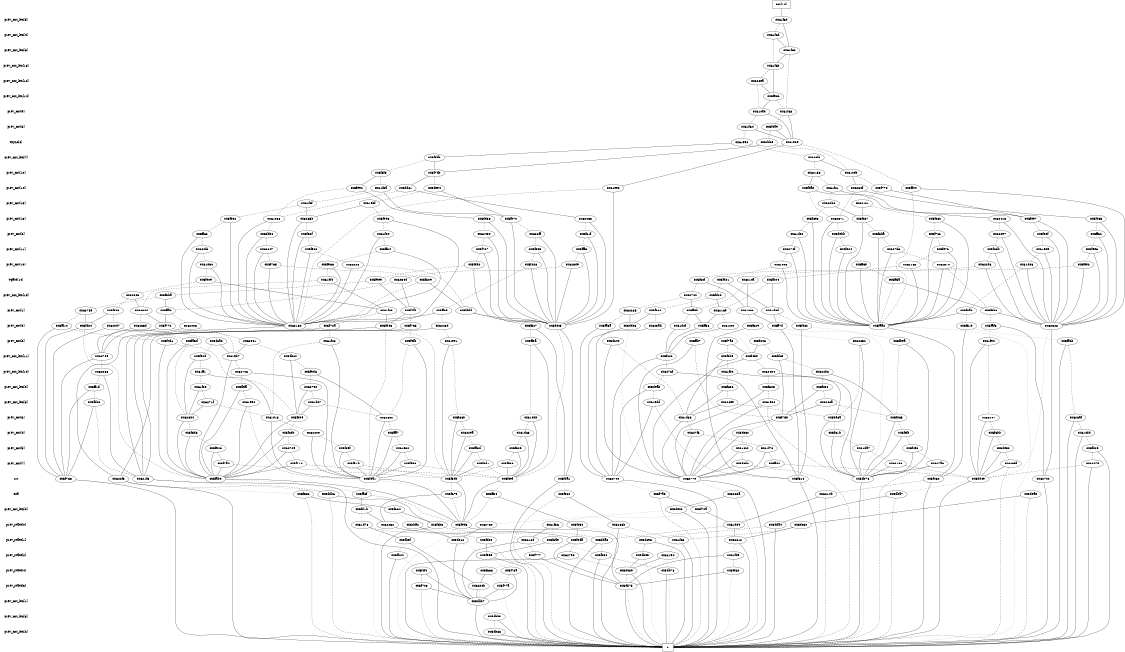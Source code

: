 digraph "DD" {
size = "7.5,10"
center = true;
edge [dir = none];
{ node [shape = plaintext];
  edge [style = invis];
  "CONST NODES" [style = invis];
" prev_cnt_len[5] " -> " prev_cnt_len[4] " -> " prev_cnt_len[6] " -> " prev_cnt_len[13] " -> " prev_cnt_len[12] " -> " prev_cnt_len[14] " -> " prev_cnt[9] " -> " prev_cnt[8] " -> " Tsync[0] " -> " prev_cnt_len[7] " -> " prev_cnt[12] " -> " prev_cnt[14] " -> " prev_cnt[15] " -> " prev_cnt[13] " -> " prev_cnt[6] " -> " prev_cnt[11] " -> " prev_cnt[10] " -> " Tgate[14] " -> " prev_cnt_len[15] " -> " prev_cnt[1] " -> " prev_cnt[0] " -> " prev_cnt[2] " -> " prev_cnt_len[11] " -> " prev_cnt_len[10] " -> " prev_cnt_len[9] " -> " prev_cnt_len[8] " -> " prev_cnt[3] " -> " prev_cnt[4] " -> " prev_cnt[5] " -> " prev_cnt[7] " -> " rst " -> " ena " -> " prev_cnt_len[0] " -> " prev_state[0] " -> " prev_state[1] " -> " prev_state[2] " -> " prev_state[4] " -> " prev_state[3] " -> " prev_cnt_len[1] " -> " prev_cnt_len[3] " -> " prev_cnt_len[2] " -> "CONST NODES"; 
}
{ rank = same; node [shape = box]; edge [style = invis];
"  cnt[14]  "; }
{ rank = same; " prev_cnt_len[5] ";
"0x61f6e";
}
{ rank = same; " prev_cnt_len[4] ";
"0x61f6d";
}
{ rank = same; " prev_cnt_len[6] ";
"0x61f6c";
}
{ rank = same; " prev_cnt_len[13] ";
"0x61f6b";
}
{ rank = same; " prev_cnt_len[12] ";
"0x626ea";
}
{ rank = same; " prev_cnt_len[14] ";
"0x5f93c";
}
{ rank = same; " prev_cnt[9] ";
"0x61f68";
"0x61cab";
}
{ rank = same; " prev_cnt[8] ";
"0x5f4a9";
"0x61f64";
}
{ rank = same; " Tsync[0] ";
"0x61e8e";
"0x61e9c";
"0x5ddce";
}
{ rank = same; " prev_cnt_len[7] ";
"0x5fddb";
"0x623fc";
}
{ rank = same; " prev_cnt[12] ";
"0x5f7db";
"0x62153";
"0x5f5f5";
"0x61cd9";
}
{ rank = same; " prev_cnt[14] ";
"0x6230f";
"0x5ddc1";
"0x5fe9c";
"0x5dee4";
"0x61ee8";
"0x5ff44";
"0x5fbae";
"0x61f8a";
"0x61f21";
"0x5f770";
}
{ rank = same; " prev_cnt[15] ";
"0x622b6";
"0x61fcf";
"0x61ebf";
"0x621c1";
}
{ rank = same; " prev_cnt[13] ";
"0x5fee7";
"0x61e66";
"0x5de38";
"0x62371";
"0x5fec2";
"0x5fe65";
"0x5f996";
"0x62413";
"0x62053";
"0x5f8e3";
"0x5fc37";
"0x6265b";
"0x5fb70";
"0x5fc6c";
}
{ rank = same; " prev_cnt[6] ";
"0x5feef";
"0x5f8ba";
"0x5f7c6";
"0x5dd9c";
"0x62450";
"0x62297";
"0x5f61f";
"0x5ff8c";
"0x622ff";
"0x5ff68";
"0x5debb";
"0x61f04";
"0x5f52f";
"0x61dec";
}
{ rank = same; " prev_cnt[11] ";
"0x5f8db";
"0x5ff84";
"0x61e39";
"0x5f737";
"0x5f504";
"0x5fe4c";
"0x627d3";
"0x622f6";
"0x5ffa3";
"0x6274f";
"0x5f9e6";
"0x5f555";
"0x62647";
"0x5fe76";
}
{ rank = same; " prev_cnt[10] ";
"0x5ff3e";
"0x622e6";
"0x62223";
"0x62165";
"0x626d9";
"0x61ee6";
"0x5fde2";
"0x5f765";
"0x61d46";
"0x5f966";
"0x5fee2";
"0x5f428";
"0x61d3c";
"0x62670";
}
{ rank = same; " Tgate[14] ";
"0x5f9ee";
"0x5f6cf";
"0x6234d";
"0x5f609";
"0x5f9c9";
"0x5fd01";
"0x621ca";
"0x5ff6a";
"0x61ef4";
"0x5fb04";
}
{ rank = same; " prev_cnt_len[15] ";
"0x62720";
"0x5f5ba";
"0x62343";
"0x5fd23";
}
{ rank = same; " prev_cnt[1] ";
"0x5ff69";
"0x5f8a2";
"0x5ff5b";
"0x6275e";
"0x5fddd";
"0x62285";
"0x62169";
"0x61f83";
"0x61c8c";
"0x5f50c";
"0x62644";
"0x61d0d";
"0x5f7fb";
"0x5ffa8";
"0x5fb26";
"0x5f5b6";
}
{ rank = same; " prev_cnt[0] ";
"0x5fa6a";
"0x5fe8c";
"0x5f772";
"0x6228e";
"0x5fa1c";
"0x5fdc4";
"0x62005";
"0x5dec5";
"0x5ff7d";
"0x5f72a";
"0x5faac";
"0x5ddc3";
"0x5f51e";
"0x61c9e";
"0x5f529";
"0x5f735";
"0x5faf8";
"0x5f5c7";
"0x5ff56";
"0x62328";
"0x620d7";
"0x6265d";
"0x5fd43";
"0x62164";
"0x623ad";
"0x61dcf";
}
{ rank = same; " prev_cnt[2] ";
"0x5ffb7";
"0x5fbea";
"0x5ff2a";
"0x5f4d1";
"0x5facb";
"0x5f9fb";
"0x62001";
"0x5f7a6";
"0x61e91";
"0x5dca0";
"0x61f22";
"0x61f90";
"0x5fa5d";
"0x6285c";
"0x5dc44";
"0x5f648";
}
{ rank = same; " prev_cnt_len[11] ";
"0x5dbc4";
"0x62789";
"0x5f45e";
"0x5fdc5";
"0x5fe4d";
"0x5fc4c";
"0x5f5b9";
"0x61eb7";
}
{ rank = same; " prev_cnt_len[10] ";
"0x627c6";
"0x622b8";
"0x62404";
"0x6278f";
"0x62265";
"0x5f9d6";
"0x61ff1";
"0x61fbc";
}
{ rank = same; " prev_cnt_len[9] ";
"0x62750";
"0x5fc96";
"0x5ff1d";
"0x5deab";
"0x5fbfa";
"0x61f0e";
"0x5f605";
"0x5f63c";
}
{ rank = same; " prev_cnt_len[8] ";
"0x61d07";
"0x61edd";
"0x6271f";
"0x626ca";
"0x626ee";
"0x61e90";
"0x5fbb3";
"0x61e02";
}
{ rank = same; " prev_cnt[3] ";
"0x628b4";
"0x61d83";
"0x5fd65";
"0x61d4b";
"0x5de8a";
"0x61d18";
"0x62197";
"0x5fbbe";
"0x626af";
"0x5f86b";
"0x626e2";
"0x5f75b";
}
{ rank = same; " prev_cnt[4] ";
"0x5f61b";
"0x61d63";
"0x6220e";
"0x5f8eb";
"0x61cbb";
"0x5f6bb";
"0x5f5d8";
"0x5fcfb";
"0x622ea";
"0x627f5";
"0x5dc3c";
"0x5ffa7";
}
{ rank = same; " prev_cnt[5] ";
"0x61da7";
"0x5fb25";
"0x61f78";
"0x62729";
"0x5f69f";
"0x5f923";
"0x61cc4";
"0x5f4ec";
"0x61e32";
"0x5fa3d";
"0x5f525";
"0x5de53";
}
{ rank = same; " prev_cnt[7] ";
"0x5f983";
"0x6269f";
"0x5f91b";
"0x5f7a4";
"0x6227e";
"0x5ff04";
"0x5f3d1";
"0x627a6";
"0x5fe58";
"0x5f712";
"0x62158";
"0x5dcdc";
}
{ rank = same; " rst ";
"0x6277e";
"0x5fda1";
"0x6274e";
"0x5f46c";
"0x5f81c";
"0x5fc9f";
"0x5f763";
"0x5fabc";
"0x5dd4e";
"0x6270c";
"0x622f5";
"0x621f8";
"0x5db76";
"0x5f4a1";
"0x5f59b";
}
{ rank = same; " ena ";
"0x5ddb6";
"0x5deae";
"0x6214b";
"0x5dba7";
"0x5f7a5";
"0x5facf";
"0x6266a";
"0x5ff34";
"0x5f679";
"0x5f53c";
"0x5fec0";
}
{ rank = same; " prev_cnt_len[0] ";
"0x5f664";
"0x5f70a";
"0x5fd1b";
"0x5de0c";
}
{ rank = same; " prev_state[0] ";
"0x61d78";
"0x5dda4";
"0x62252";
"0x6286b";
"0x5ddf2";
"0x5fcb3";
"0x5dc60";
"0x5fed8";
"0x61f36";
"0x62759";
"0x61d99";
"0x5f450";
}
{ rank = same; " prev_state[1] ";
"0x5dda6";
"0x5fde0";
"0x61f63";
"0x5f9da";
"0x5f6ae";
"0x5dc98";
"0x5de12";
"0x5fbef";
"0x6216d";
"0x62812";
}
{ rank = same; " prev_state[2] ";
"0x62790";
"0x5fb24";
"0x62194";
"0x5f99e";
"0x5dbe5";
"0x61fb9";
"0x5fb50";
"0x5f777";
}
{ rank = same; " prev_state[4] ";
"0x5f4f4";
"0x5fd32";
"0x5db8e";
"0x5f668";
"0x5f73a";
"0x5db78";
}
{ rank = same; " prev_state[3] ";
"0x622cb";
"0x5f77a";
"0x5f7c3";
"0x5db75";
}
{ rank = same; " prev_cnt_len[1] ";
"0x5dbb7";
}
{ rank = same; " prev_cnt_len[3] ";
"0x5dbb5";
}
{ rank = same; " prev_cnt_len[2] ";
"0x5db88";
}
{ rank = same; "CONST NODES";
{ node [shape = box]; "0x5db40";
}
}
"  cnt[14]  " -> "0x61f6e" [style = solid];
"0x61f6e" -> "0x61f6c";
"0x61f6e" -> "0x61f6d" [style = dashed];
"0x61f6d" -> "0x61f6c";
"0x61f6d" -> "0x61f6b" [style = dashed];
"0x61f6c" -> "0x61f6b";
"0x61f6c" -> "0x61f68" [style = dashed];
"0x61f6b" -> "0x5f93c";
"0x61f6b" -> "0x626ea" [style = dashed];
"0x626ea" -> "0x5f93c";
"0x626ea" -> "0x61cab" [style = dashed];
"0x5f93c" -> "0x61cab";
"0x5f93c" -> "0x61f68" [style = dashed];
"0x61f68" -> "0x61e8e";
"0x61f68" -> "0x5f4a9" [style = dashed];
"0x61cab" -> "0x61e8e";
"0x61cab" -> "0x61f64" [style = dashed];
"0x5f4a9" -> "0x61e8e";
"0x5f4a9" -> "0x5ddce" [style = dashed];
"0x61f64" -> "0x61e8e";
"0x61f64" -> "0x61e9c" [style = dashed];
"0x61e8e" -> "0x61ee8";
"0x61e8e" -> "0x5ff44" [style = dashed];
"0x61e9c" -> "0x5fddb";
"0x61e9c" -> "0x623fc" [style = dashed];
"0x5ddce" -> "0x5f7db";
"0x5ddce" -> "0x61cd9" [style = dashed];
"0x5fddb" -> "0x5f7db";
"0x5fddb" -> "0x5f5f5" [style = dashed];
"0x623fc" -> "0x61cd9";
"0x623fc" -> "0x62153" [style = dashed];
"0x5f7db" -> "0x5ddc1";
"0x5f7db" -> "0x5dee4" [style = dashed];
"0x62153" -> "0x5fbae";
"0x62153" -> "0x61f21" [style = dashed];
"0x5f5f5" -> "0x5fe9c";
"0x5f5f5" -> "0x61f8a" [style = dashed];
"0x61cd9" -> "0x6230f";
"0x61cd9" -> "0x5f770" [style = dashed];
"0x6230f" -> "0x5fe65";
"0x6230f" -> "0x62371" [style = dashed];
"0x5ddc1" -> "0x62053";
"0x5ddc1" -> "0x61e66" [style = dashed];
"0x5fe9c" -> "0x5de38";
"0x5fe9c" -> "0x61e66" [style = dashed];
"0x5dee4" -> "0x5fb70";
"0x5dee4" -> "0x61ebf" [style = dashed];
"0x61ee8" -> "0x5dec5";
"0x61ee8" -> "0x62164" [style = dashed];
"0x5ff44" -> "0x62328";
"0x5ff44" -> "0x5faac" [style = dashed];
"0x5fbae" -> "0x62413";
"0x5fbae" -> "0x62371" [style = dashed];
"0x61f8a" -> "0x5fb70";
"0x61f8a" -> "0x61fcf" [style = dashed];
"0x61f21" -> "0x5fee7";
"0x61f21" -> "0x622b6" [style = dashed];
"0x5f770" -> "0x5fee7";
"0x5f770" -> "0x621c1" [style = dashed];
"0x622b6" -> "0x5fc37";
"0x622b6" -> "0x5f8e3" [style = dashed];
"0x61fcf" -> "0x6265b";
"0x61fcf" -> "0x5fec2" [style = dashed];
"0x61ebf" -> "0x6265b";
"0x61ebf" -> "0x5f996" [style = dashed];
"0x621c1" -> "0x5fc37";
"0x621c1" -> "0x5fc6c" [style = dashed];
"0x5fee7" -> "0x62328";
"0x5fee7" -> "0x5feef" [style = dashed];
"0x61e66" -> "0x62164";
"0x61e66" -> "0x5dd9c" [style = dashed];
"0x5de38" -> "0x5dec5";
"0x5de38" -> "0x62450" [style = dashed];
"0x62371" -> "0x5faac";
"0x62371" -> "0x5debb" [style = dashed];
"0x5fec2" -> "0x62164";
"0x5fec2" -> "0x5ff68" [style = dashed];
"0x5fe65" -> "0x62328";
"0x5fe65" -> "0x5ff8c" [style = dashed];
"0x5f996" -> "0x62164";
"0x5f996" -> "0x61f04" [style = dashed];
"0x62413" -> "0x62328";
"0x62413" -> "0x62297" [style = dashed];
"0x62053" -> "0x5dec5";
"0x62053" -> "0x5f61f" [style = dashed];
"0x5f8e3" -> "0x5faac";
"0x5f8e3" -> "0x61dec" [style = dashed];
"0x5fc37" -> "0x5faac";
"0x5fc37" -> "0x5f8ba" [style = dashed];
"0x6265b" -> "0x62164";
"0x6265b" -> "0x5f52f" [style = dashed];
"0x5fb70" -> "0x5dec5";
"0x5fb70" -> "0x622ff" [style = dashed];
"0x5fc6c" -> "0x5faac";
"0x5fc6c" -> "0x5f7c6" [style = dashed];
"0x5feef" -> "0x62328";
"0x5feef" -> "0x61e39" [style = dashed];
"0x5f8ba" -> "0x5faac";
"0x5f8ba" -> "0x627d3" [style = dashed];
"0x5f7c6" -> "0x5faac";
"0x5f7c6" -> "0x5fe76" [style = dashed];
"0x5dd9c" -> "0x62164";
"0x5dd9c" -> "0x62647" [style = dashed];
"0x62450" -> "0x5dec5";
"0x62450" -> "0x5f737" [style = dashed];
"0x62297" -> "0x62328";
"0x62297" -> "0x5f8db" [style = dashed];
"0x5f61f" -> "0x5dec5";
"0x5f61f" -> "0x5ffa3" [style = dashed];
"0x5ff8c" -> "0x62328";
"0x5ff8c" -> "0x5f9e6" [style = dashed];
"0x622ff" -> "0x5dec5";
"0x622ff" -> "0x5f555" [style = dashed];
"0x5ff68" -> "0x62164";
"0x5ff68" -> "0x622f6" [style = dashed];
"0x5debb" -> "0x5faac";
"0x5debb" -> "0x5f504" [style = dashed];
"0x61f04" -> "0x62164";
"0x61f04" -> "0x5ff84" [style = dashed];
"0x5f52f" -> "0x62164";
"0x5f52f" -> "0x5fe4c" [style = dashed];
"0x61dec" -> "0x5faac";
"0x61dec" -> "0x6274f" [style = dashed];
"0x5f8db" -> "0x62328";
"0x5f8db" -> "0x622e6" [style = dashed];
"0x5ff84" -> "0x62164";
"0x5ff84" -> "0x5f966" [style = dashed];
"0x61e39" -> "0x62328";
"0x61e39" -> "0x61d46" [style = dashed];
"0x5f737" -> "0x5dec5";
"0x5f737" -> "0x5fde2" [style = dashed];
"0x5f504" -> "0x5faac";
"0x5f504" -> "0x5ff3e" [style = dashed];
"0x5fe4c" -> "0x62164";
"0x5fe4c" -> "0x62223" [style = dashed];
"0x627d3" -> "0x5faac";
"0x627d3" -> "0x62670" [style = dashed];
"0x622f6" -> "0x62164";
"0x622f6" -> "0x61d3c" [style = dashed];
"0x5ffa3" -> "0x5dec5";
"0x5ffa3" -> "0x626d9" [style = dashed];
"0x6274f" -> "0x5faac";
"0x6274f" -> "0x61ee6" [style = dashed];
"0x5f9e6" -> "0x62328";
"0x5f9e6" -> "0x5fee2" [style = dashed];
"0x5f555" -> "0x5dec5";
"0x5f555" -> "0x5f428" [style = dashed];
"0x62647" -> "0x62164";
"0x62647" -> "0x5f765" [style = dashed];
"0x5fe76" -> "0x5faac";
"0x5fe76" -> "0x62165" [style = dashed];
"0x5ff3e" -> "0x5faac";
"0x5ff3e" -> "0x5ff6a" [style = dashed];
"0x622e6" -> "0x62328";
"0x622e6" -> "0x5f6cf" [style = dashed];
"0x62223" -> "0x62164";
"0x62223" -> "0x5fddd" [style = dashed];
"0x62165" -> "0x5faac";
"0x62165" -> "0x5fb04" [style = dashed];
"0x626d9" -> "0x5dec5";
"0x626d9" -> "0x6234d" [style = dashed];
"0x61ee6" -> "0x5faac";
"0x61ee6" -> "0x5fd01" [style = dashed];
"0x5fde2" -> "0x5dec5";
"0x5fde2" -> "0x5f9ee" [style = dashed];
"0x5f765" -> "0x62164";
"0x5f765" -> "0x5f609" [style = dashed];
"0x61d46" -> "0x62328";
"0x61d46" -> "0x5f8a2" [style = dashed];
"0x5f966" -> "0x62164";
"0x5f966" -> "0x61ef4" [style = dashed];
"0x5fee2" -> "0x62328";
"0x5fee2" -> "0x621ca" [style = dashed];
"0x5f428" -> "0x5dec5";
"0x5f428" -> "0x5ff69" [style = dashed];
"0x61d3c" -> "0x62164";
"0x61d3c" -> "0x5f9c9" [style = dashed];
"0x62670" -> "0x5faac";
"0x62670" -> "0x5f5b6" [style = dashed];
"0x5f9ee" -> "0x5f7fb";
"0x5f9ee" -> "0x5f5ba" [style = dashed];
"0x5f6cf" -> "0x61c8c";
"0x5f6cf" -> "0x62720" [style = dashed];
"0x6234d" -> "0x5f7fb";
"0x6234d" -> "0x5ffa8" [style = dashed];
"0x5f609" -> "0x5fddd";
"0x5f609" -> "0x62164" [style = dashed];
"0x5f9c9" -> "0x61f83";
"0x5f9c9" -> "0x62343" [style = dashed];
"0x5fd01" -> "0x61d0d";
"0x5fd01" -> "0x5fd23" [style = dashed];
"0x621ca" -> "0x61c8c";
"0x621ca" -> "0x5ff5b" [style = dashed];
"0x5ff6a" -> "0x5f5b6";
"0x5ff6a" -> "0x5faac" [style = dashed];
"0x61ef4" -> "0x61f83";
"0x61ef4" -> "0x62644" [style = dashed];
"0x5fb04" -> "0x61d0d";
"0x5fb04" -> "0x62169" [style = dashed];
"0x62720" -> "0x5ff5b";
"0x62720" -> "0x62285" [style = dashed];
"0x5f5ba" -> "0x5ffa8";
"0x5f5ba" -> "0x6275e" [style = dashed];
"0x62343" -> "0x62644";
"0x62343" -> "0x5f50c" [style = dashed];
"0x5fd23" -> "0x62169";
"0x5fd23" -> "0x5fb26" [style = dashed];
"0x5ff69" -> "0x62164";
"0x5ff69" -> "0x6228e" [style = dashed];
"0x5f8a2" -> "0x5faac";
"0x5f8a2" -> "0x5f51e" [style = dashed];
"0x5ff5b" -> "0x5ff56";
"0x5ff5b" -> "0x61dcf" [style = dashed];
"0x6275e" -> "0x5fdc4";
"0x6275e" -> "0x5fa1c" [style = dashed];
"0x5fddd" -> "0x5dec5";
"0x5fddd" -> "0x5f5c7" [style = dashed];
"0x62285" -> "0x5ddc3";
"0x62285" -> "0x5fa6a" [style = dashed];
"0x62169" -> "0x5ff56";
"0x62169" -> "0x61c9e" [style = dashed];
"0x61f83" -> "0x5fd43";
"0x61f83" -> "0x5f72a" [style = dashed];
"0x61c8c" -> "0x5ff7d";
"0x61c8c" -> "0x5f529" [style = dashed];
"0x5f50c" -> "0x5fdc4";
"0x5f50c" -> "0x620d7" [style = dashed];
"0x62644" -> "0x5f772";
"0x62644" -> "0x6265d" [style = dashed];
"0x61d0d" -> "0x5ff7d";
"0x61d0d" -> "0x5fe8c" [style = dashed];
"0x5f7fb" -> "0x5fd43";
"0x5f7fb" -> "0x5f735" [style = dashed];
"0x5ffa8" -> "0x5f772";
"0x5ffa8" -> "0x62005" [style = dashed];
"0x5fb26" -> "0x5ddc3";
"0x5fb26" -> "0x623ad" [style = dashed];
"0x5f5b6" -> "0x62328";
"0x5f5b6" -> "0x5faf8" [style = dashed];
"0x5fa6a" -> "0x6274e";
"0x5fa6a" -> "0x5dc44" [style = dotted];
"0x5fe8c" -> "0x5f81c";
"0x5fe8c" -> "0x5fbea" [style = dotted];
"0x5f772" -> "0x62789";
"0x5f772" -> "0x61eb7" [style = dashed];
"0x6228e" -> "0x622f5";
"0x6228e" -> "0x61e91" [style = dashed];
"0x5fa1c" -> "0x5f763";
"0x5fa1c" -> "0x5f4d1" [style = dashed];
"0x5fdc4" -> "0x5f763";
"0x5fdc4" -> "0x5fabc" [style = dashed];
"0x62005" -> "0x62789";
"0x62005" -> "0x62001" [style = dashed];
"0x5dec5" -> "0x5fda1";
"0x5dec5" -> "0x5fc9f" [style = dashed];
"0x5ff7d" -> "0x5f81c";
"0x5ff7d" -> "0x5db76" [style = dotted];
"0x5f72a" -> "0x621f8";
"0x5f72a" -> "0x61f22" [style = dashed];
"0x5faac" -> "0x5f46c";
"0x5faac" -> "0x5db40" [style = dotted];
"0x5ddc3" -> "0x6274e";
"0x5ddc3" -> "0x6277e" [style = dotted];
"0x5f51e" -> "0x5f46c";
"0x5f51e" -> "0x5facb" [style = dotted];
"0x61c9e" -> "0x5fc4c";
"0x61c9e" -> "0x5f648" [style = dotted];
"0x5f529" -> "0x5f81c";
"0x5f529" -> "0x6285c" [style = dotted];
"0x5f735" -> "0x621f8";
"0x5f735" -> "0x5f9fb" [style = dashed];
"0x5faf8" -> "0x6270c";
"0x5faf8" -> "0x61f90" [style = dotted];
"0x5f5c7" -> "0x5fda1";
"0x5f5c7" -> "0x5ff2a" [style = dashed];
"0x5ff56" -> "0x5fc4c";
"0x5ff56" -> "0x5f45e" [style = dotted];
"0x62328" -> "0x6270c";
"0x62328" -> "0x5dd4e" [style = dotted];
"0x620d7" -> "0x5f763";
"0x620d7" -> "0x5fa5d" [style = dashed];
"0x6265d" -> "0x62789";
"0x6265d" -> "0x5dca0" [style = dashed];
"0x5fd43" -> "0x621f8";
"0x5fd43" -> "0x5f4a1" [style = dashed];
"0x62164" -> "0x622f5";
"0x62164" -> "0x5f59b" [style = dashed];
"0x623ad" -> "0x6274e";
"0x623ad" -> "0x5ffb7" [style = dotted];
"0x61dcf" -> "0x5fc4c";
"0x61dcf" -> "0x5f7a6" [style = dotted];
"0x5ffb7" -> "0x6277e";
"0x5ffb7" -> "0x5f75b" [style = dashed];
"0x5fbea" -> "0x5db76";
"0x5fbea" -> "0x5fd65" [style = dashed];
"0x5ff2a" -> "0x5fc9f";
"0x5ff2a" -> "0x61d4b" [style = dashed];
"0x5f4d1" -> "0x5fabc";
"0x5f4d1" -> "0x5fbbe" [style = dashed];
"0x5facb" -> "0x5db40";
"0x5facb" -> "0x626af" [style = dashed];
"0x5f9fb" -> "0x5f4a1";
"0x5f9fb" -> "0x626e2" [style = dashed];
"0x62001" -> "0x61eb7";
"0x62001" -> "0x5dbc4" [style = dashed];
"0x5f7a6" -> "0x5f45e";
"0x5f7a6" -> "0x5f5b9" [style = dashed];
"0x61e91" -> "0x5f59b";
"0x61e91" -> "0x5f86b" [style = dashed];
"0x5dca0" -> "0x61eb7";
"0x5dca0" -> "0x5fe4d" [style = dashed];
"0x61f22" -> "0x5f4a1";
"0x61f22" -> "0x61d18" [style = dashed];
"0x61f90" -> "0x5dd4e";
"0x61f90" -> "0x62197" [style = dashed];
"0x5fa5d" -> "0x5fabc";
"0x5fa5d" -> "0x628b4" [style = dashed];
"0x6285c" -> "0x5db76";
"0x6285c" -> "0x5de8a" [style = dashed];
"0x5dc44" -> "0x6277e";
"0x5dc44" -> "0x61d83" [style = dashed];
"0x5f648" -> "0x5f45e";
"0x5f648" -> "0x5fdc5" [style = dashed];
"0x5dbc4" -> "0x5fbbe";
"0x5dbc4" -> "0x5f9d6" [style = dashed];
"0x62789" -> "0x5f763";
"0x62789" -> "0x62265" [style = dashed];
"0x5f45e" -> "0x6277e";
"0x5f45e" -> "0x62404" [style = dashed];
"0x5fdc5" -> "0x5f75b";
"0x5fdc5" -> "0x622b8" [style = dashed];
"0x5fe4d" -> "0x628b4";
"0x5fe4d" -> "0x61ff1" [style = dashed];
"0x5fc4c" -> "0x6274e";
"0x5fc4c" -> "0x6278f" [style = dashed];
"0x5f5b9" -> "0x61d83";
"0x5f5b9" -> "0x61fbc" [style = dashed];
"0x61eb7" -> "0x5fabc";
"0x61eb7" -> "0x627c6" [style = dashed];
"0x627c6" -> "0x5f4a1";
"0x627c6" -> "0x5fbfa" [style = dashed];
"0x622b8" -> "0x5fd65";
"0x622b8" -> "0x5fc96" [style = dashed];
"0x62404" -> "0x5db76";
"0x62404" -> "0x5f605" [style = dashed];
"0x6278f" -> "0x5f81c";
"0x6278f" -> "0x5deab" [style = dashed];
"0x62265" -> "0x621f8";
"0x62265" -> "0x5ff1d" [style = dashed];
"0x5f9d6" -> "0x626e2";
"0x5f9d6" -> "0x62750" [style = dashed];
"0x61ff1" -> "0x61d18";
"0x61ff1" -> "0x61f0e" [style = dashed];
"0x61fbc" -> "0x5de8a";
"0x61fbc" -> "0x5f63c" [style = dashed];
"0x62750" -> "0x5fbbe";
"0x62750" -> "0x61d07" [style = dashed];
"0x5fc96" -> "0x5f75b";
"0x5fc96" -> "0x626ca" [style = dashed];
"0x5ff1d" -> "0x5f763";
"0x5ff1d" -> "0x5fbb3" [style = dashed];
"0x5deab" -> "0x6274e";
"0x5deab" -> "0x61edd" [style = dashed];
"0x5fbfa" -> "0x5fabc";
"0x5fbfa" -> "0x61e90" [style = dashed];
"0x61f0e" -> "0x628b4";
"0x61f0e" -> "0x6271f" [style = dashed];
"0x5f605" -> "0x6277e";
"0x5f605" -> "0x61e02" [style = dashed];
"0x5f63c" -> "0x61d83";
"0x5f63c" -> "0x626ee" [style = dashed];
"0x61d07" -> "0x5fbbe";
"0x61d07" -> "0x626e2" [style = dashed];
"0x61edd" -> "0x6274e";
"0x61edd" -> "0x5f81c" [style = dashed];
"0x6271f" -> "0x628b4";
"0x6271f" -> "0x61d18" [style = dashed];
"0x626ca" -> "0x5f75b";
"0x626ca" -> "0x5fd65" [style = dashed];
"0x626ee" -> "0x61d83";
"0x626ee" -> "0x5de8a" [style = dashed];
"0x61e90" -> "0x5fabc";
"0x61e90" -> "0x5f4a1" [style = dashed];
"0x5fbb3" -> "0x5f763";
"0x5fbb3" -> "0x621f8" [style = dashed];
"0x61e02" -> "0x6277e";
"0x61e02" -> "0x5db76" [style = dashed];
"0x628b4" -> "0x5fabc";
"0x628b4" -> "0x5f5d8" [style = dashed];
"0x61d83" -> "0x6277e";
"0x61d83" -> "0x627f5" [style = dashed];
"0x5fd65" -> "0x5db76";
"0x5fd65" -> "0x5fcfb" [style = dashed];
"0x61d4b" -> "0x5fc9f";
"0x61d4b" -> "0x61d63" [style = dashed];
"0x5de8a" -> "0x5db76";
"0x5de8a" -> "0x5f61b" [style = dashed];
"0x61d18" -> "0x5f4a1";
"0x61d18" -> "0x6220e" [style = dashed];
"0x62197" -> "0x5dd4e";
"0x62197" -> "0x5f6bb" [style = dashed];
"0x5fbbe" -> "0x5fabc";
"0x5fbbe" -> "0x5f8eb" [style = dashed];
"0x626af" -> "0x5db40";
"0x626af" -> "0x61cbb" [style = dashed];
"0x5f86b" -> "0x5f59b";
"0x5f86b" -> "0x622ea" [style = dashed];
"0x626e2" -> "0x5f4a1";
"0x626e2" -> "0x5ffa7" [style = dashed];
"0x5f75b" -> "0x6277e";
"0x5f75b" -> "0x5dc3c" [style = dashed];
"0x5f61b" -> "0x5db76";
"0x5f61b" -> "0x61da7" [style = dashed];
"0x61d63" -> "0x5fc9f";
"0x61d63" -> "0x5f525" [style = dashed];
"0x6220e" -> "0x5f4a1";
"0x6220e" -> "0x5f69f" [style = dashed];
"0x5f8eb" -> "0x5fabc";
"0x5f8eb" -> "0x62729" [style = dashed];
"0x61cbb" -> "0x5db40";
"0x61cbb" -> "0x5fb25" [style = dashed];
"0x5f6bb" -> "0x5dd4e";
"0x5f6bb" -> "0x5de53" [style = dashed];
"0x5f5d8" -> "0x5fabc";
"0x5f5d8" -> "0x5f923" [style = dashed];
"0x5fcfb" -> "0x5db76";
"0x5fcfb" -> "0x5f4ec" [style = dashed];
"0x622ea" -> "0x5f59b";
"0x622ea" -> "0x5fa3d" [style = dashed];
"0x627f5" -> "0x6277e";
"0x627f5" -> "0x61f78" [style = dashed];
"0x5dc3c" -> "0x6277e";
"0x5dc3c" -> "0x61cc4" [style = dashed];
"0x5ffa7" -> "0x5f4a1";
"0x5ffa7" -> "0x61e32" [style = dashed];
"0x61da7" -> "0x5db76";
"0x61da7" -> "0x62158" [style = dashed];
"0x5fb25" -> "0x5db40";
"0x5fb25" -> "0x6227e" [style = dashed];
"0x61f78" -> "0x6277e";
"0x61f78" -> "0x5ff04" [style = dashed];
"0x62729" -> "0x5fabc";
"0x62729" -> "0x5f712" [style = dashed];
"0x5f69f" -> "0x5f4a1";
"0x5f69f" -> "0x5f91b" [style = dashed];
"0x5f923" -> "0x5fabc";
"0x5f923" -> "0x5f7a4" [style = dashed];
"0x61cc4" -> "0x6277e";
"0x61cc4" -> "0x5dcdc" [style = dashed];
"0x5f4ec" -> "0x5db76";
"0x5f4ec" -> "0x627a6" [style = dashed];
"0x61e32" -> "0x5f4a1";
"0x61e32" -> "0x5fe58" [style = dashed];
"0x5fa3d" -> "0x5f59b";
"0x5fa3d" -> "0x5f3d1" [style = dashed];
"0x5f525" -> "0x5fc9f";
"0x5f525" -> "0x5f983" [style = dashed];
"0x5de53" -> "0x5dd4e";
"0x5de53" -> "0x6269f" [style = dashed];
"0x5f983" -> "0x5fc9f";
"0x5f983" -> "0x5f59b" [style = dashed];
"0x6269f" -> "0x5dd4e";
"0x6269f" -> "0x5db40" [style = dashed];
"0x5f91b" -> "0x5f4a1";
"0x5f91b" -> "0x5f59b" [style = dashed];
"0x5f7a4" -> "0x5fabc";
"0x5f7a4" -> "0x5f59b" [style = dashed];
"0x6227e" -> "0x5db40";
"0x6227e" -> "0x5dd4e" [style = dashed];
"0x5ff04" -> "0x6277e";
"0x5ff04" -> "0x5dd4e" [style = dashed];
"0x5f3d1" -> "0x5f59b";
"0x5f3d1" -> "0x5fc9f" [style = dashed];
"0x627a6" -> "0x5db76";
"0x627a6" -> "0x5db40" [style = dashed];
"0x5fe58" -> "0x5f4a1";
"0x5fe58" -> "0x5fc9f" [style = dashed];
"0x5f712" -> "0x5fabc";
"0x5f712" -> "0x5fc9f" [style = dashed];
"0x62158" -> "0x5db76";
"0x62158" -> "0x5dd4e" [style = dashed];
"0x5dcdc" -> "0x6277e";
"0x5dcdc" -> "0x5db40" [style = dashed];
"0x6277e" -> "0x5db40";
"0x6277e" -> "0x6266a" [style = dotted];
"0x5fda1" -> "0x5db40";
"0x5fda1" -> "0x5fec0" [style = dotted];
"0x6274e" -> "0x5db40";
"0x6274e" -> "0x5f7a5" [style = dotted];
"0x5f46c" -> "0x5db40";
"0x5f46c" -> "0x6214b" [style = dashed];
"0x5f81c" -> "0x5db40";
"0x5f81c" -> "0x6214b" [style = dotted];
"0x5fc9f" -> "0x5fed8";
"0x5fc9f" -> "0x5ff34" [style = dotted];
"0x5f763" -> "0x5db40";
"0x5f763" -> "0x5f53c" [style = dotted];
"0x5fabc" -> "0x5fed8";
"0x5fabc" -> "0x5facf" [style = dotted];
"0x5dd4e" -> "0x5db40";
"0x5dd4e" -> "0x5dba7" [style = dotted];
"0x6270c" -> "0x5db40";
"0x6270c" -> "0x5deae" [style = dotted];
"0x622f5" -> "0x5db40";
"0x622f5" -> "0x5ddb6" [style = dashed];
"0x621f8" -> "0x5db40";
"0x621f8" -> "0x5ddb6" [style = dotted];
"0x5db76" -> "0x5db40";
"0x5db76" -> "0x5db40" [style = dotted];
"0x5f4a1" -> "0x5fed8";
"0x5f4a1" -> "0x5f679" [style = dotted];
"0x5f59b" -> "0x5fed8";
"0x5f59b" -> "0x5f679" [style = dashed];
"0x5ddb6" -> "0x5fcb3";
"0x5ddb6" -> "0x5db40" [style = dashed];
"0x5deae" -> "0x5dc60";
"0x5deae" -> "0x5db40" [style = dashed];
"0x6214b" -> "0x61d99";
"0x6214b" -> "0x5db40" [style = dashed];
"0x5dba7" -> "0x5dda4";
"0x5dba7" -> "0x5db40" [style = dashed];
"0x5f7a5" -> "0x5f70a";
"0x5f7a5" -> "0x5db40" [style = dashed];
"0x5facf" -> "0x5fd1b";
"0x5facf" -> "0x5fed8" [style = dashed];
"0x6266a" -> "0x5de0c";
"0x6266a" -> "0x5db40" [style = dashed];
"0x5ff34" -> "0x5f450";
"0x5ff34" -> "0x5fed8" [style = dashed];
"0x5f679" -> "0x62252";
"0x5f679" -> "0x5fed8" [style = dashed];
"0x5f53c" -> "0x5f664";
"0x5f53c" -> "0x5db40" [style = dashed];
"0x5fec0" -> "0x6286b";
"0x5fec0" -> "0x5db40" [style = dashed];
"0x5f664" -> "0x5fcb3";
"0x5f664" -> "0x5ddf2" [style = dotted];
"0x5f70a" -> "0x61d99";
"0x5f70a" -> "0x61f36" [style = dotted];
"0x5fd1b" -> "0x62252";
"0x5fd1b" -> "0x61d78" [style = dotted];
"0x5de0c" -> "0x5db40";
"0x5de0c" -> "0x62759" [style = dotted];
"0x61d78" -> "0x5fbef";
"0x61d78" -> "0x5fde0" [style = dashed];
"0x5dda4" -> "0x5db40";
"0x5dda4" -> "0x5dc98" [style = dashed];
"0x62252" -> "0x5f9da";
"0x62252" -> "0x5db40" [style = dotted];
"0x6286b" -> "0x5db40";
"0x6286b" -> "0x61f63" [style = dashed];
"0x5ddf2" -> "0x5de12";
"0x5ddf2" -> "0x5f6ae" [style = dotted];
"0x5fcb3" -> "0x5db40";
"0x5fcb3" -> "0x5dda6" [style = dashed];
"0x5dc60" -> "0x62812";
"0x5dc60" -> "0x61f63" [style = dashed];
"0x5fed8" -> "0x5db75";
"0x5fed8" -> "0x5db40" [style = dotted];
"0x61f36" -> "0x6216d";
"0x61f36" -> "0x5f6ae" [style = dotted];
"0x62759" -> "0x5de12";
"0x62759" -> "0x5fde0" [style = dotted];
"0x61d99" -> "0x62812";
"0x61d99" -> "0x5dda6" [style = dashed];
"0x5f450" -> "0x5f9da";
"0x5f450" -> "0x5dc98" [style = dotted];
"0x5dda6" -> "0x5db40";
"0x5dda6" -> "0x5fb50" [style = dotted];
"0x5fde0" -> "0x5f99e";
"0x5fde0" -> "0x5db40" [style = dashed];
"0x61f63" -> "0x5db40";
"0x61f63" -> "0x62194" [style = dotted];
"0x5f9da" -> "0x5db75";
"0x5f9da" -> "0x62790" [style = dashed];
"0x5f6ae" -> "0x5f99e";
"0x5f6ae" -> "0x5fb50" [style = dotted];
"0x5dc98" -> "0x5db40";
"0x5dc98" -> "0x5dbe5" [style = dashed];
"0x5de12" -> "0x5dbb7";
"0x5de12" -> "0x5f99e" [style = dotted];
"0x5fbef" -> "0x622cb";
"0x5fbef" -> "0x5fb24" [style = dotted];
"0x6216d" -> "0x5dbb7";
"0x6216d" -> "0x5f777" [style = dashed];
"0x62812" -> "0x5db40";
"0x62812" -> "0x61fb9" [style = dotted];
"0x62790" -> "0x5db40";
"0x62790" -> "0x5db8e" [style = dashed];
"0x5fb24" -> "0x5db40";
"0x5fb24" -> "0x5f4f4" [style = dotted];
"0x62194" -> "0x5db8e";
"0x62194" -> "0x5db78" [style = dotted];
"0x5f99e" -> "0x5db40";
"0x5f99e" -> "0x5f73a" [style = dotted];
"0x5dbe5" -> "0x5db8e";
"0x5dbe5" -> "0x5db40" [style = dotted];
"0x61fb9" -> "0x5db75";
"0x61fb9" -> "0x5fd32" [style = dashed];
"0x5fb50" -> "0x5db40";
"0x5fb50" -> "0x5db78" [style = dashed];
"0x5f777" -> "0x5db75";
"0x5f777" -> "0x5f668" [style = dotted];
"0x5f4f4" -> "0x5dbb7";
"0x5f4f4" -> "0x5f7c3" [style = dashed];
"0x5fd32" -> "0x5db75";
"0x5fd32" -> "0x5db40" [style = dotted];
"0x5db8e" -> "0x5db40";
"0x5db8e" -> "0x5db75" [style = dashed];
"0x5f668" -> "0x622cb";
"0x5f668" -> "0x5f77a" [style = dotted];
"0x5f73a" -> "0x5dbb7";
"0x5f73a" -> "0x5f77a" [style = dashed];
"0x5db78" -> "0x5db40";
"0x5db78" -> "0x5db40" [style = dotted];
"0x622cb" -> "0x5dbb7";
"0x622cb" -> "0x5dbb7" [style = dotted];
"0x5f77a" -> "0x5dbb7";
"0x5f77a" -> "0x5db40" [style = dotted];
"0x5f7c3" -> "0x5dbb7";
"0x5f7c3" -> "0x5db40" [style = dashed];
"0x5db75" -> "0x5db40";
"0x5db75" -> "0x5db40" [style = dotted];
"0x5dbb7" -> "0x5db40";
"0x5dbb7" -> "0x5dbb5" [style = dotted];
"0x5dbb5" -> "0x5db40";
"0x5dbb5" -> "0x5db88" [style = dashed];
"0x5db88" -> "0x5db40";
"0x5db88" -> "0x5db40" [style = dotted];
"0x5db40" [label = "1"];
}

